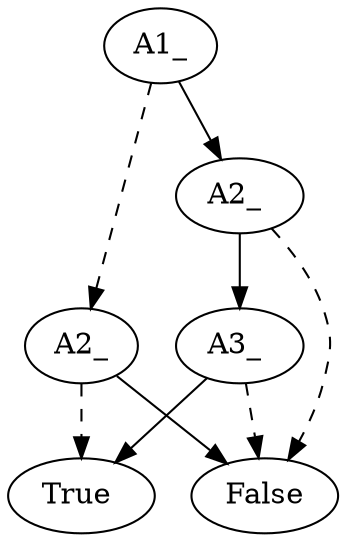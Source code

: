 digraph{2846332574992[label=A1_]2846332575152[label="A2_"]
2846332574992 -> 2846332575152  [style=dashed]
2846332646768[label="True"]
2846332575152 -> 2846332646768 [style=dashed]
2846332574672[label="False "]
2846332575152 -> 2846332574672
2846332575472[label="A2_ "]
2846332574992 -> 2846332575472 
2846332574672[label="False"]
2846332575472 -> 2846332574672 [style=dashed]
2846332575632[label="A3_ "]
2846332575472 -> 2846332575632 
2846332574672[label="False"]
2846332575632 -> 2846332574672 [style=dashed]
2846332646768[label="True "]
2846332575632 -> 2846332646768
}